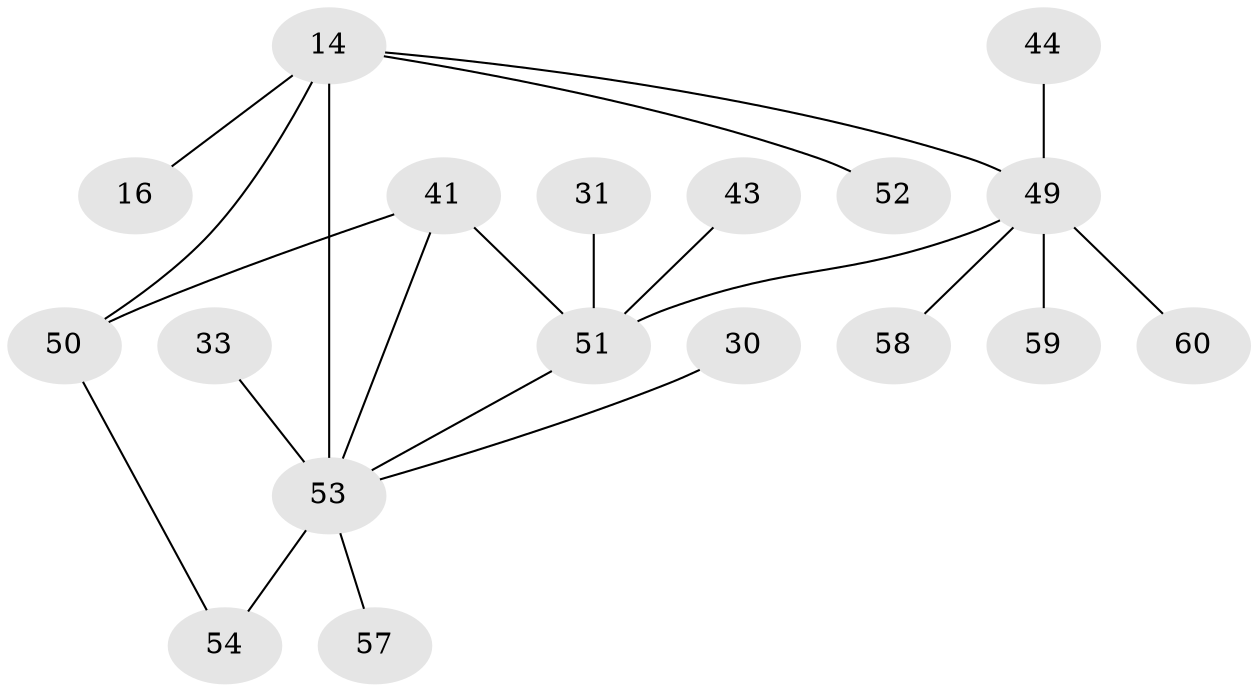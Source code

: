 // original degree distribution, {7: 0.05, 3: 0.1, 6: 0.03333333333333333, 4: 0.06666666666666667, 8: 0.03333333333333333, 5: 0.03333333333333333, 9: 0.016666666666666666, 1: 0.5333333333333333, 2: 0.13333333333333333}
// Generated by graph-tools (version 1.1) at 2025/58/03/04/25 21:58:43]
// undirected, 18 vertices, 21 edges
graph export_dot {
graph [start="1"]
  node [color=gray90,style=filled];
  14 [super="+8"];
  16;
  30;
  31;
  33;
  41 [super="+38"];
  43;
  44;
  49 [super="+48+15+22+40"];
  50 [super="+1+19+39"];
  51 [super="+12"];
  52 [super="+42"];
  53 [super="+9+5"];
  54 [super="+23+32+45+47"];
  57;
  58;
  59 [super="+28+37"];
  60 [super="+56"];
  14 -- 53 [weight=4];
  14 -- 16;
  14 -- 52;
  14 -- 50;
  14 -- 49 [weight=4];
  30 -- 53;
  31 -- 51;
  33 -- 53;
  41 -- 50 [weight=2];
  41 -- 51 [weight=2];
  41 -- 53;
  43 -- 51;
  44 -- 49;
  49 -- 51 [weight=3];
  49 -- 60;
  49 -- 58;
  49 -- 59 [weight=2];
  50 -- 54;
  51 -- 53;
  53 -- 57;
  53 -- 54 [weight=2];
}
